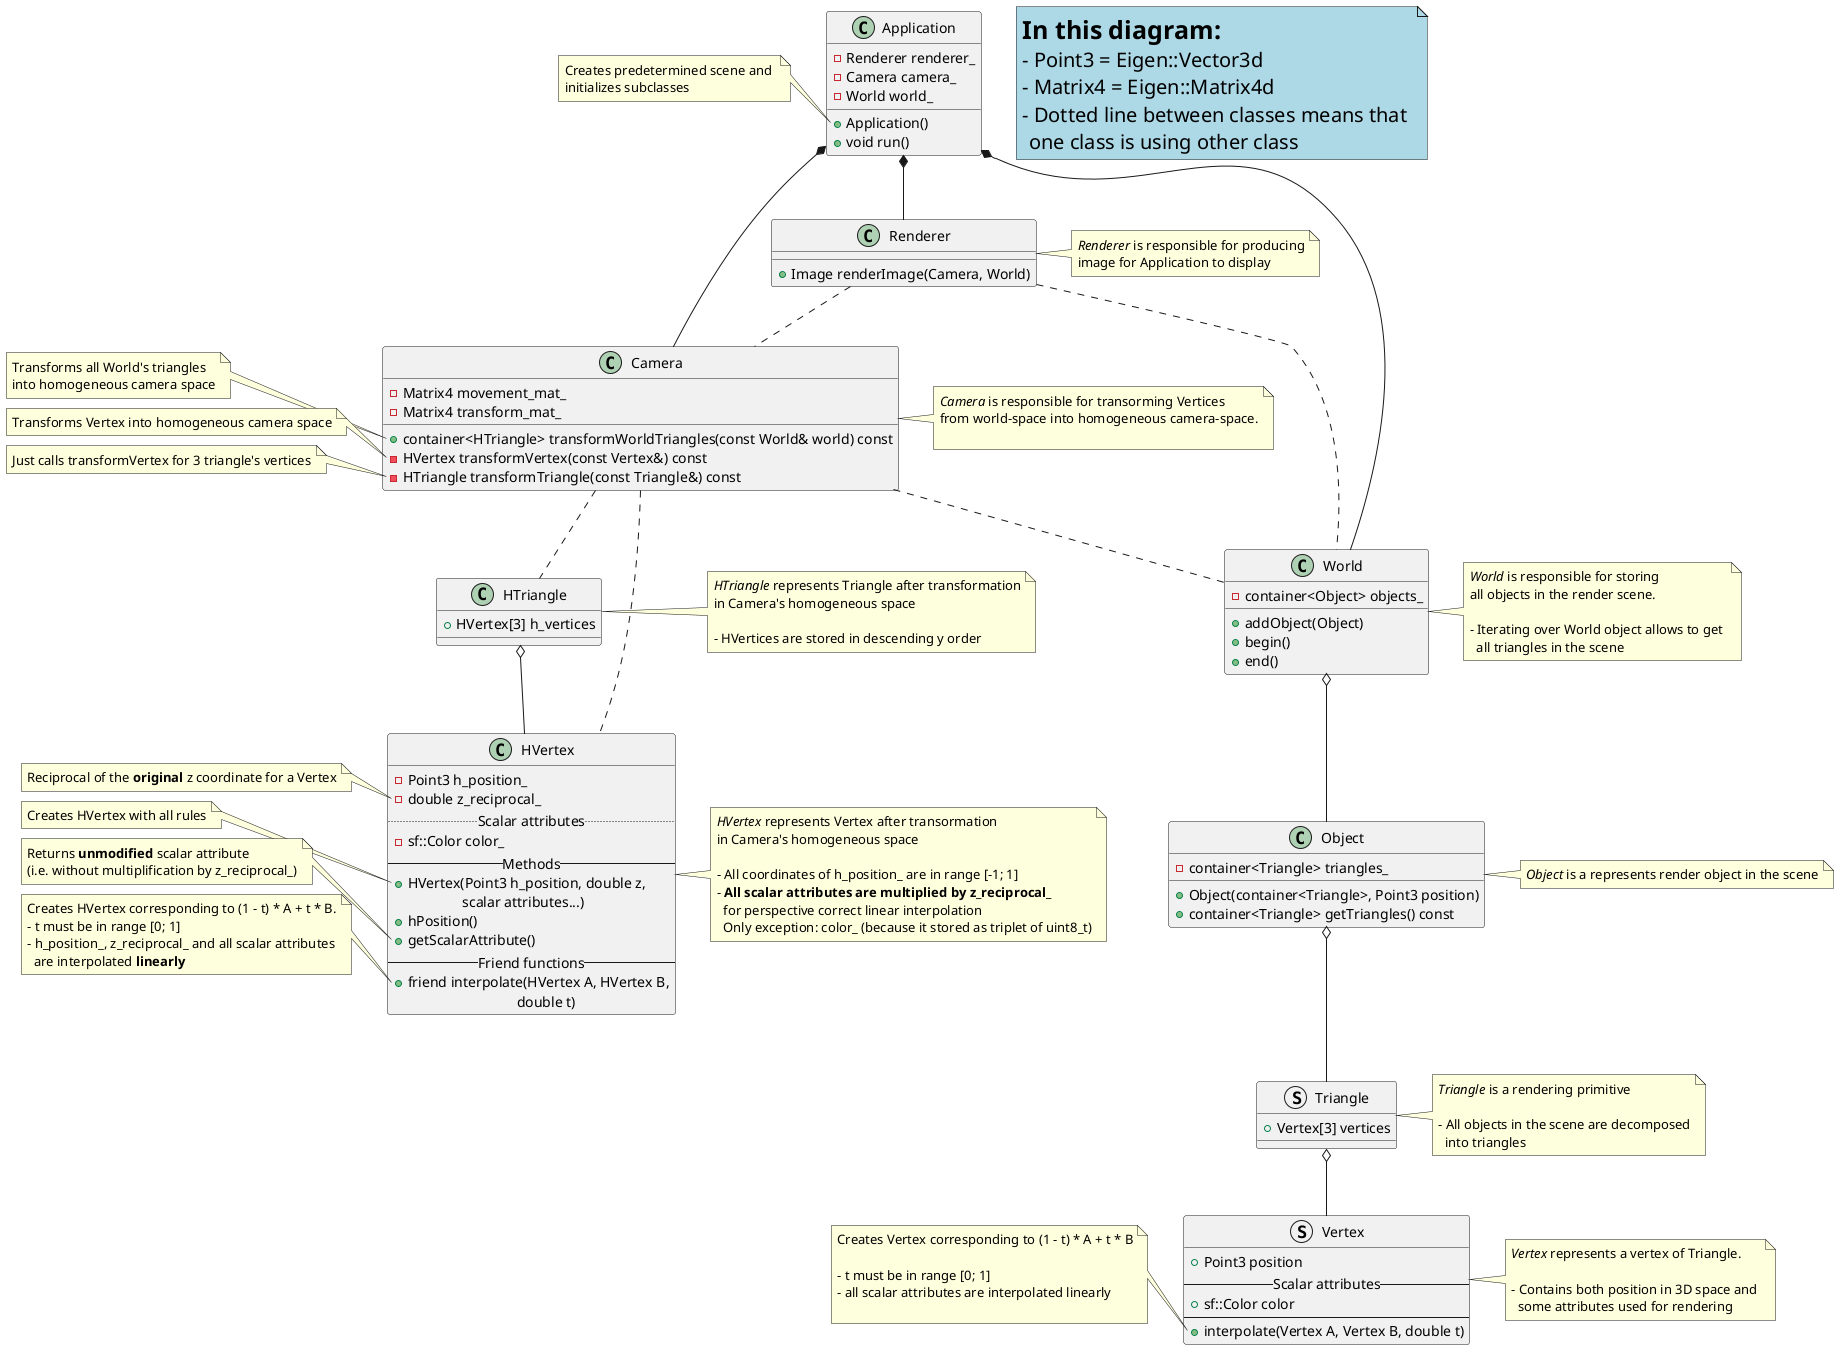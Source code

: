 @startuml Class_Diagram

!$s = "<U+0020>"
!$t = $s + $s + $s + $s

' --- Floating notes ---

note as floatingNote #LightBlue
    <b><size::25>In this diagram:
    <size::20>- Point3 = Eigen::Vector3d
    <size::20>- Matrix4 = Eigen::Matrix4d
    <size::20>- Dotted line between classes means that 
      <size::20>one class is using other class
end note

' --- Application ---
class Application {
  + Application()
  + void run()
  - Renderer renderer_
  - Camera camera_
  - World world_
}

note left of Application::Application
  Creates predetermined scene and 
  initializes subclasses
end note

' --- Renderer ---

class Renderer {
  + Image renderImage(Camera, World)
}

note right of Renderer
    <i>Renderer</i> is responsible for producing
    image for Application to display
end note

' --- World ---

class World {
    - container<Object> objects_
    + addObject(Object)
    + begin()
    + end()
}

note right of World
    <i>World</i> is responsible for storing 
    all objects in the render scene.

    - Iterating over World object allows to get 
      all triangles in the scene
end note

' --- Object ---

class Object {
    + Object(container<Triangle>, Point3 position)
    + container<Triangle> getTriangles() const
    - container<Triangle> triangles_
}

note right 
    <i>Object</i> is a represents render object in the scene
end note


' --- Triangle ---

struct Triangle {
    + Vertex[3] vertices
}

note right of Triangle
  <i>Triangle</i> is a rendering primitive

  - All objects in the scene are decomposed
    into triangles 
end note

' --- Vertex ---

struct Vertex {
    + Point3 position
    -- Scalar attributes --
    + sf::Color color
    ---
    + interpolate(Vertex A, Vertex B, double t)
}

note right of Vertex
    <i>Vertex</i> represents a vertex of Triangle.

    - Contains both position in 3D space and 
      some attributes used for rendering
end note

note left of Vertex::interpolate
    Creates Vertex corresponding to (1 - t) * A + t * B

    - t must be in range [0; 1]
    - all scalar attributes are interpolated linearly

end note

' --- Camera ---

class Camera {
    - Matrix4 movement_mat_
    - Matrix4 transform_mat_
    + container<HTriangle> transformWorldTriangles(const World& world) const
    - HVertex transformVertex(const Vertex&) const
    - HTriangle transformTriangle(const Triangle&) const
}

note right of Camera
    <i>Camera</i> is responsible for transorming Vertices 
    from world-space into homogeneous camera-space.

end note

note left of Camera::transformWorldTriangles
    Transforms all World's triangles 
    into homogeneous camera space
end note


note left of Camera::transformVertex
    Transforms Vertex into homogeneous camera space
end note

note left of Camera::transformTriangle
    Just calls transformVertex for 3 triangle's vertices
end note

' --- HVertex ---

class HVertex {
    - Point3 h_position_
    - double z_reciprocal_
    .. Scalar attributes ..
    - sf::Color color_
    -- Methods --
    + HVertex(Point3 h_position, double z,
    $t $t $t scalar attributes...)
    + hPosition()
    + getScalarAttribute()
    -- Friend functions --
    + friend interpolate(HVertex A, HVertex B,
    $t $t $t $t $t $t double t)
}

note right of HVertex
    <i>HVertex</i> represents Vertex after transormation
    in Camera's homogeneous space

    - All coordinates of h_position_ are in range [-1; 1]
    - <b>All scalar attributes are multiplied by z_reciprocal_</b> 
      for perspective correct linear interpolation
      Only exception: color_ (because it stored as triplet of uint8_t)
end note

note left of HVertex::z_reciprocal_
    Reciprocal of the <b>original</b> z coordinate for a Vertex
end note

note left of HVertex::HVertex
    Creates HVertex with all rules
end note

note left of HVertex::getScalarAttribute
    Returns <b>unmodified</b> scalar attribute
    (i.e. without multiplification by z_reciprocal_)
end note

note left of HVertex::interpolate
    Creates HVertex corresponding to (1 - t) * A + t * B.
    - t must be in range [0; 1]
    - h_position_, z_reciprocal_ and all scalar attributes
      are interpolated <b>linearly</b>
end note

' --- HTriangle ---

class HTriangle {
    + HVertex[3] h_vertices
}

note right of HTriangle
    <i>HTriangle</i> represents Triangle after transformation
    in Camera's homogeneous space

    - HVertices are stored in descending y order
end note


' --- Relations ---

Triangle o-- Vertex
Object o-- Triangle
World o-- Object
Camera .. HVertex
Camera .. HTriangle
HTriangle o-- HVertex
Renderer .. World
Renderer .. Camera
Camera .. World
Application *-- World
Application *-- Renderer
Application *-- Camera

@enduml
